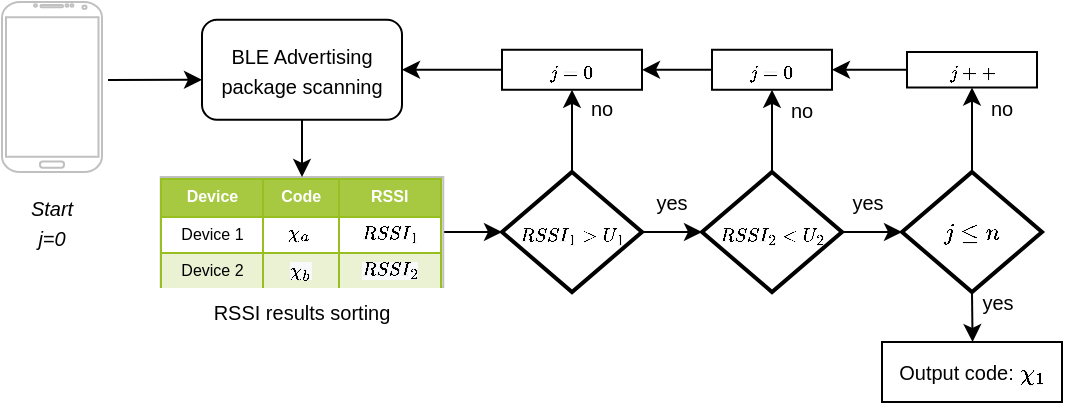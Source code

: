 <mxfile version="12.9.8" type="github"><diagram id="tA2afh_-YDf6GMGmA9HH" name="Page-1"><mxGraphModel dx="716" dy="344" grid="1" gridSize="10" guides="1" tooltips="1" connect="1" arrows="1" fold="1" page="1" pageScale="1" pageWidth="827" pageHeight="1169" math="1" shadow="0"><root><mxCell id="0"/><mxCell id="1" parent="0"/><mxCell id="OI4N2DKApf9-VBQtxZiM-3" value="&lt;font style=&quot;font-size: 10px&quot;&gt;BLE Advertising package scanning&lt;/font&gt;" style="rounded=1;whiteSpace=wrap;html=1;" vertex="1" parent="1"><mxGeometry x="260" y="48.88" width="100" height="50" as="geometry"/></mxCell><mxCell id="OI4N2DKApf9-VBQtxZiM-90" style="edgeStyle=orthogonalEdgeStyle;rounded=0;orthogonalLoop=1;jettySize=auto;html=1;entryX=0;entryY=0.5;entryDx=0;entryDy=0;entryPerimeter=0;" edge="1" parent="1" source="OI4N2DKApf9-VBQtxZiM-11" target="OI4N2DKApf9-VBQtxZiM-18"><mxGeometry relative="1" as="geometry"/></mxCell><mxCell id="OI4N2DKApf9-VBQtxZiM-11" value="&lt;table border=&quot;1&quot; width=&quot;100%&quot; cellpadding=&quot;4&quot; style=&quot;width: 100% ; height: 100% ; border-collapse: collapse ; font-size: 8px&quot;&gt;&lt;tbody&gt;&lt;tr style=&quot;background-color: #a7c942 ; color: #ffffff ; border: 1px solid #98bf21&quot;&gt;&lt;th&gt;&lt;font style=&quot;font-size: 8px&quot;&gt;Device&lt;/font&gt;&lt;/th&gt;&lt;th&gt;&lt;font style=&quot;font-size: 8px&quot;&gt;Code&lt;/font&gt;&lt;/th&gt;&lt;th&gt;&lt;font style=&quot;font-size: 8px&quot;&gt;RSSI&lt;/font&gt;&lt;/th&gt;&lt;/tr&gt;&lt;tr style=&quot;border: 1px solid #98bf21&quot;&gt;&lt;td&gt;&lt;font style=&quot;font-size: 8px&quot;&gt;Device 1&lt;/font&gt;&lt;/td&gt;&lt;td&gt;\(\chi_a\)&amp;nbsp;&lt;br&gt;&lt;/td&gt;&lt;td&gt;\(RSSI_1\)&lt;br&gt;&lt;/td&gt;&lt;/tr&gt;&lt;tr style=&quot;background-color: #eaf2d3 ; border: 1px solid #98bf21&quot;&gt;&lt;td&gt;&lt;font style=&quot;font-size: 8px&quot;&gt;Device 2&lt;/font&gt;&lt;/td&gt;&lt;td&gt;&lt;span style=&quot;background-color: rgb(248 , 249 , 250)&quot;&gt;\(\chi_b\)&lt;/span&gt;&lt;br&gt;&lt;/td&gt;&lt;td&gt;&lt;span style=&quot;background-color: rgb(248 , 249 , 250)&quot;&gt;\(RSSI_2\)&lt;/span&gt;&lt;br&gt;&lt;/td&gt;&lt;/tr&gt;&lt;tr style=&quot;border: 1px solid #98bf21&quot;&gt;&lt;td&gt;&lt;font style=&quot;font-size: 8px&quot;&gt;Value 7&lt;/font&gt;&lt;/td&gt;&lt;td&gt;&lt;font style=&quot;font-size: 8px&quot;&gt;x1&lt;/font&gt;&lt;/td&gt;&lt;td&gt;&lt;font style=&quot;font-size: 8px&quot;&gt;RSSI&lt;sub&gt;3&lt;/sub&gt;&lt;/font&gt;&lt;/td&gt;&lt;/tr&gt;&lt;tr style=&quot;background-color: #eaf2d3 ; border: 1px solid #98bf21&quot;&gt;&lt;td&gt;&lt;font style=&quot;font-size: 8px&quot;&gt;Value 10&lt;/font&gt;&lt;/td&gt;&lt;td&gt;&lt;font style=&quot;font-size: 8px&quot;&gt;x&lt;/font&gt;&lt;/td&gt;&lt;td&gt;&lt;font style=&quot;font-size: 8px&quot;&gt;Value 12&lt;/font&gt;&lt;/td&gt;&lt;/tr&gt;&lt;/tbody&gt;&lt;/table&gt;" style="text;html=1;strokeColor=#c0c0c0;fillColor=#ffffff;overflow=fill;rounded=0;align=center;" vertex="1" parent="1"><mxGeometry x="239.38" y="127.5" width="141.25" height="55" as="geometry"/></mxCell><mxCell id="OI4N2DKApf9-VBQtxZiM-68" style="edgeStyle=orthogonalEdgeStyle;rounded=0;orthogonalLoop=1;jettySize=auto;html=1;exitX=0.5;exitY=0;exitDx=0;exitDy=0;exitPerimeter=0;entryX=0.5;entryY=1;entryDx=0;entryDy=0;" edge="1" parent="1" source="OI4N2DKApf9-VBQtxZiM-18" target="OI4N2DKApf9-VBQtxZiM-21"><mxGeometry relative="1" as="geometry"/></mxCell><mxCell id="OI4N2DKApf9-VBQtxZiM-18" value="&lt;span style=&quot;font-size: 8px&quot;&gt;\(RSSI_1 \gt U_1\)&lt;/span&gt;" style="strokeWidth=2;html=1;shape=mxgraph.flowchart.decision;whiteSpace=wrap;" vertex="1" parent="1"><mxGeometry x="410" y="125" width="70" height="60" as="geometry"/></mxCell><mxCell id="OI4N2DKApf9-VBQtxZiM-69" style="edgeStyle=orthogonalEdgeStyle;rounded=0;orthogonalLoop=1;jettySize=auto;html=1;" edge="1" parent="1" source="OI4N2DKApf9-VBQtxZiM-19" target="OI4N2DKApf9-VBQtxZiM-22"><mxGeometry relative="1" as="geometry"><mxPoint x="545" y="90" as="targetPoint"/></mxGeometry></mxCell><mxCell id="OI4N2DKApf9-VBQtxZiM-19" value="&lt;span style=&quot;font-size: 8px&quot;&gt;\(RSSI_2 \lt U_2\)&lt;/span&gt;" style="strokeWidth=2;html=1;shape=mxgraph.flowchart.decision;whiteSpace=wrap;" vertex="1" parent="1"><mxGeometry x="510" y="125" width="70" height="60" as="geometry"/></mxCell><mxCell id="OI4N2DKApf9-VBQtxZiM-70" style="edgeStyle=orthogonalEdgeStyle;rounded=0;orthogonalLoop=1;jettySize=auto;html=1;entryX=0.5;entryY=1;entryDx=0;entryDy=0;" edge="1" parent="1" source="OI4N2DKApf9-VBQtxZiM-20" target="OI4N2DKApf9-VBQtxZiM-23"><mxGeometry relative="1" as="geometry"/></mxCell><mxCell id="OI4N2DKApf9-VBQtxZiM-77" style="edgeStyle=orthogonalEdgeStyle;rounded=0;orthogonalLoop=1;jettySize=auto;html=1;exitX=0.5;exitY=1;exitDx=0;exitDy=0;exitPerimeter=0;" edge="1" parent="1" source="OI4N2DKApf9-VBQtxZiM-20"><mxGeometry relative="1" as="geometry"><mxPoint x="645.286" y="210" as="targetPoint"/></mxGeometry></mxCell><mxCell id="OI4N2DKApf9-VBQtxZiM-20" value="&lt;i&gt;&lt;font style=&quot;font-size: 10px&quot;&gt;$$j \le n$$&lt;/font&gt;&lt;/i&gt;" style="strokeWidth=2;html=1;shape=mxgraph.flowchart.decision;whiteSpace=wrap;" vertex="1" parent="1"><mxGeometry x="610" y="125" width="70" height="60" as="geometry"/></mxCell><mxCell id="OI4N2DKApf9-VBQtxZiM-75" style="edgeStyle=orthogonalEdgeStyle;rounded=0;orthogonalLoop=1;jettySize=auto;html=1;exitX=0;exitY=0.5;exitDx=0;exitDy=0;entryX=1;entryY=0.5;entryDx=0;entryDy=0;" edge="1" parent="1" source="OI4N2DKApf9-VBQtxZiM-21" target="OI4N2DKApf9-VBQtxZiM-3"><mxGeometry relative="1" as="geometry"/></mxCell><mxCell id="OI4N2DKApf9-VBQtxZiM-21" value="&lt;span style=&quot;font-size: 8px&quot;&gt;\(j=0\)&lt;/span&gt;" style="rounded=0;whiteSpace=wrap;html=1;" vertex="1" parent="1"><mxGeometry x="410" y="63.88" width="70" height="20" as="geometry"/></mxCell><mxCell id="OI4N2DKApf9-VBQtxZiM-74" style="edgeStyle=orthogonalEdgeStyle;rounded=0;orthogonalLoop=1;jettySize=auto;html=1;" edge="1" parent="1" source="OI4N2DKApf9-VBQtxZiM-22" target="OI4N2DKApf9-VBQtxZiM-21"><mxGeometry relative="1" as="geometry"/></mxCell><mxCell id="OI4N2DKApf9-VBQtxZiM-22" value="&lt;span style=&quot;font-size: 8px&quot;&gt;\(j=0\)&lt;/span&gt;" style="rounded=0;whiteSpace=wrap;html=1;" vertex="1" parent="1"><mxGeometry x="515" y="63.88" width="60" height="20" as="geometry"/></mxCell><mxCell id="OI4N2DKApf9-VBQtxZiM-73" style="edgeStyle=orthogonalEdgeStyle;rounded=0;orthogonalLoop=1;jettySize=auto;html=1;entryX=1;entryY=0.5;entryDx=0;entryDy=0;" edge="1" parent="1" source="OI4N2DKApf9-VBQtxZiM-23" target="OI4N2DKApf9-VBQtxZiM-22"><mxGeometry relative="1" as="geometry"/></mxCell><mxCell id="OI4N2DKApf9-VBQtxZiM-23" value="&lt;span style=&quot;font-size: 8px&quot;&gt;\(j++\)&lt;/span&gt;" style="rounded=0;whiteSpace=wrap;html=1;" vertex="1" parent="1"><mxGeometry x="612.5" y="65" width="65" height="17.75" as="geometry"/></mxCell><mxCell id="OI4N2DKApf9-VBQtxZiM-25" value="&lt;div style=&quot;text-align: left&quot;&gt;&lt;span style=&quot;font-size: 10px&quot;&gt;Output code: \(\chi_1\)&lt;/span&gt;&lt;/div&gt;" style="rounded=0;whiteSpace=wrap;html=1;" vertex="1" parent="1"><mxGeometry x="600" y="210" width="90" height="30" as="geometry"/></mxCell><mxCell id="OI4N2DKApf9-VBQtxZiM-26" value="" style="verticalLabelPosition=bottom;verticalAlign=top;html=1;shadow=0;dashed=0;strokeWidth=1;shape=mxgraph.android.phone2;strokeColor=#c0c0c0;" vertex="1" parent="1"><mxGeometry x="160" y="40" width="50" height="85" as="geometry"/></mxCell><mxCell id="OI4N2DKApf9-VBQtxZiM-30" value="" style="shape=image;imageAspect=0;aspect=fixed;verticalLabelPosition=bottom;verticalAlign=top;image=https://upload.wikimedia.org/wikipedia/commons/thumb/d/da/Bluetooth.svg/671px-Bluetooth.svg.png;" vertex="1" parent="1"><mxGeometry x="170.08" y="59.75" width="29.84" height="45.5" as="geometry"/></mxCell><mxCell id="OI4N2DKApf9-VBQtxZiM-32" value="&lt;font style=&quot;font-size: 10px&quot;&gt;RSSI results sorting&lt;/font&gt;" style="text;html=1;strokeColor=none;fillColor=none;align=center;verticalAlign=middle;whiteSpace=wrap;rounded=0;" vertex="1" parent="1"><mxGeometry x="250" y="185" width="120" height="20" as="geometry"/></mxCell><mxCell id="OI4N2DKApf9-VBQtxZiM-35" value="&lt;i style=&quot;font-size: 10px&quot;&gt;Start&lt;br&gt;j=0&lt;/i&gt;" style="text;html=1;strokeColor=none;fillColor=none;align=center;verticalAlign=middle;whiteSpace=wrap;rounded=0;" vertex="1" parent="1"><mxGeometry x="165" y="140" width="40" height="20" as="geometry"/></mxCell><mxCell id="OI4N2DKApf9-VBQtxZiM-37" value="" style="endArrow=classic;html=1;entryX=0;entryY=0.6;entryDx=0;entryDy=0;entryPerimeter=0;" edge="1" parent="1" target="OI4N2DKApf9-VBQtxZiM-3"><mxGeometry width="50" height="50" relative="1" as="geometry"><mxPoint x="213" y="79" as="sourcePoint"/><mxPoint x="230" y="83" as="targetPoint"/></mxGeometry></mxCell><mxCell id="OI4N2DKApf9-VBQtxZiM-40" value="" style="endArrow=classic;html=1;exitX=0.5;exitY=1;exitDx=0;exitDy=0;entryX=0.5;entryY=0;entryDx=0;entryDy=0;" edge="1" parent="1" source="OI4N2DKApf9-VBQtxZiM-3" target="OI4N2DKApf9-VBQtxZiM-11"><mxGeometry width="50" height="50" relative="1" as="geometry"><mxPoint x="380" y="190" as="sourcePoint"/><mxPoint x="430" y="140" as="targetPoint"/></mxGeometry></mxCell><mxCell id="OI4N2DKApf9-VBQtxZiM-42" value="" style="endArrow=classic;html=1;exitX=1;exitY=0.5;exitDx=0;exitDy=0;exitPerimeter=0;entryX=0;entryY=0.5;entryDx=0;entryDy=0;entryPerimeter=0;" edge="1" parent="1" source="OI4N2DKApf9-VBQtxZiM-18" target="OI4N2DKApf9-VBQtxZiM-19"><mxGeometry width="50" height="50" relative="1" as="geometry"><mxPoint x="380" y="190" as="sourcePoint"/><mxPoint x="430" y="140" as="targetPoint"/></mxGeometry></mxCell><mxCell id="OI4N2DKApf9-VBQtxZiM-43" value="" style="endArrow=classic;html=1;exitX=1;exitY=0.5;exitDx=0;exitDy=0;exitPerimeter=0;entryX=0;entryY=0.5;entryDx=0;entryDy=0;entryPerimeter=0;" edge="1" parent="1" source="OI4N2DKApf9-VBQtxZiM-19" target="OI4N2DKApf9-VBQtxZiM-20"><mxGeometry width="50" height="50" relative="1" as="geometry"><mxPoint x="380" y="190" as="sourcePoint"/><mxPoint x="430" y="140" as="targetPoint"/></mxGeometry></mxCell><mxCell id="OI4N2DKApf9-VBQtxZiM-78" value="&lt;font style=&quot;font-size: 10px&quot;&gt;yes&lt;/font&gt;" style="text;html=1;strokeColor=none;fillColor=none;align=center;verticalAlign=middle;whiteSpace=wrap;rounded=0;" vertex="1" parent="1"><mxGeometry x="475" y="130" width="40" height="20" as="geometry"/></mxCell><mxCell id="OI4N2DKApf9-VBQtxZiM-79" value="&lt;font style=&quot;font-size: 10px&quot;&gt;yes&lt;/font&gt;" style="text;html=1;strokeColor=none;fillColor=none;align=center;verticalAlign=middle;whiteSpace=wrap;rounded=0;" vertex="1" parent="1"><mxGeometry x="572.5" y="130" width="40" height="20" as="geometry"/></mxCell><mxCell id="OI4N2DKApf9-VBQtxZiM-80" value="&lt;font style=&quot;font-size: 10px&quot;&gt;yes&lt;/font&gt;" style="text;html=1;strokeColor=none;fillColor=none;align=center;verticalAlign=middle;whiteSpace=wrap;rounded=0;" vertex="1" parent="1"><mxGeometry x="637.5" y="180" width="40" height="20" as="geometry"/></mxCell><mxCell id="OI4N2DKApf9-VBQtxZiM-82" value="&lt;span style=&quot;font-size: 10px&quot;&gt;no&lt;br&gt;&lt;/span&gt;" style="text;html=1;strokeColor=none;fillColor=none;align=center;verticalAlign=middle;whiteSpace=wrap;rounded=0;" vertex="1" parent="1"><mxGeometry x="540" y="83.88" width="40" height="20" as="geometry"/></mxCell><mxCell id="OI4N2DKApf9-VBQtxZiM-84" value="&lt;span style=&quot;font-size: 10px&quot;&gt;no&lt;br&gt;&lt;/span&gt;" style="text;html=1;strokeColor=none;fillColor=none;align=center;verticalAlign=middle;whiteSpace=wrap;rounded=0;" vertex="1" parent="1"><mxGeometry x="440" y="82.75" width="40" height="20" as="geometry"/></mxCell><mxCell id="OI4N2DKApf9-VBQtxZiM-85" value="&lt;span style=&quot;font-size: 10px&quot;&gt;no&lt;br&gt;&lt;/span&gt;" style="text;html=1;strokeColor=none;fillColor=none;align=center;verticalAlign=middle;whiteSpace=wrap;rounded=0;" vertex="1" parent="1"><mxGeometry x="640" y="82.75" width="40" height="20" as="geometry"/></mxCell></root></mxGraphModel></diagram></mxfile>